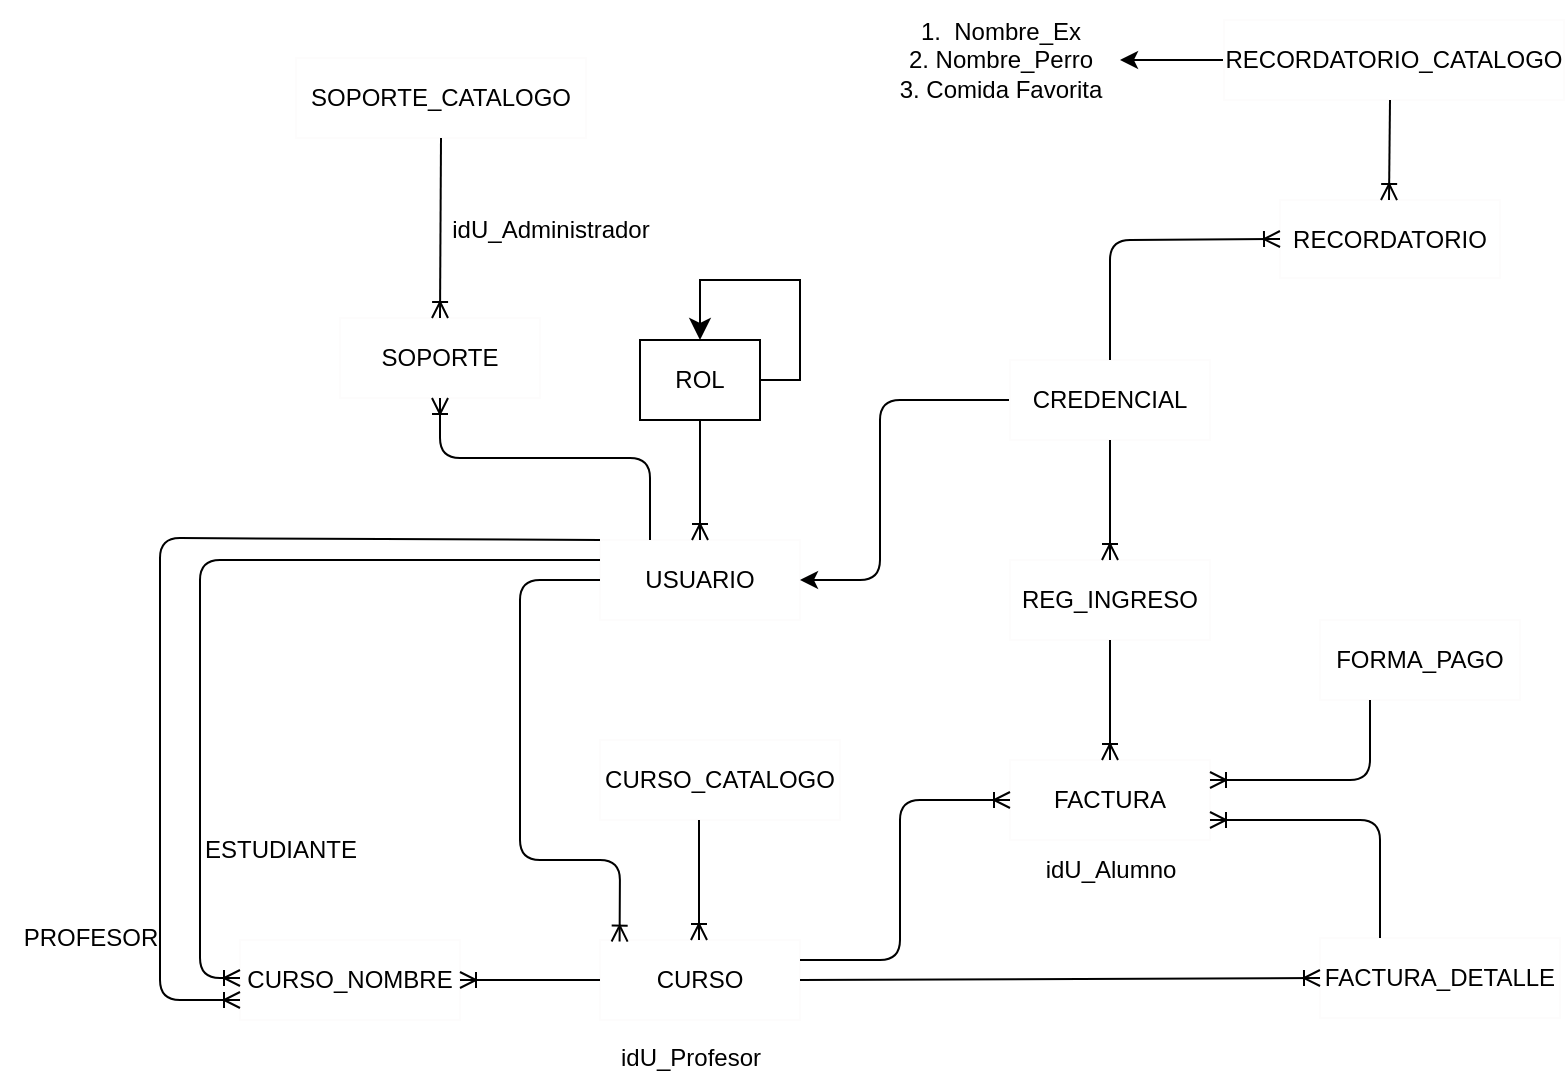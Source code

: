 <mxfile>
    <diagram id="mNkiSAIas7GZMRnO53bA" name="Page-1">
        <mxGraphModel dx="1937" dy="823" grid="1" gridSize="10" guides="1" tooltips="1" connect="1" arrows="1" fold="1" page="1" pageScale="1" pageWidth="850" pageHeight="1100" math="0" shadow="0">
            <root>
                <mxCell id="0"/>
                <mxCell id="1" parent="0"/>
                <UserObject label="ROL" treeRoot="1" id="2">
                    <mxCell style="whiteSpace=wrap;html=1;align=center;treeFolding=1;treeMoving=1;newEdgeStyle={&quot;edgeStyle&quot;:&quot;elbowEdgeStyle&quot;,&quot;startArrow&quot;:&quot;none&quot;,&quot;endArrow&quot;:&quot;none&quot;};" vertex="1" parent="1">
                        <mxGeometry x="315" y="251" width="60" height="40" as="geometry"/>
                    </mxCell>
                </UserObject>
                <mxCell id="7" value="" style="edgeStyle=segmentEdgeStyle;endArrow=classic;html=1;curved=0;rounded=0;endSize=8;startSize=8;entryX=0.5;entryY=0;entryDx=0;entryDy=0;exitX=1;exitY=0.5;exitDx=0;exitDy=0;" edge="1" parent="1" source="2" target="2">
                    <mxGeometry width="50" height="50" relative="1" as="geometry">
                        <mxPoint x="385" y="271" as="sourcePoint"/>
                        <mxPoint x="335" y="191" as="targetPoint"/>
                        <Array as="points">
                            <mxPoint x="395" y="271"/>
                            <mxPoint x="395" y="221"/>
                            <mxPoint x="345" y="221"/>
                        </Array>
                    </mxGeometry>
                </mxCell>
                <mxCell id="10" value="USUARIO" style="whiteSpace=wrap;html=1;align=center;strokeColor=#fdfcfc;" vertex="1" parent="1">
                    <mxGeometry x="295" y="351" width="100" height="40" as="geometry"/>
                </mxCell>
                <mxCell id="14" value="" style="fontSize=12;html=1;endArrow=ERoneToMany;entryX=0.5;entryY=0;entryDx=0;entryDy=0;exitX=0.5;exitY=1;exitDx=0;exitDy=0;" edge="1" parent="1" source="2" target="10">
                    <mxGeometry width="100" height="100" relative="1" as="geometry">
                        <mxPoint x="365" y="281" as="sourcePoint"/>
                        <mxPoint x="455" y="401" as="targetPoint"/>
                    </mxGeometry>
                </mxCell>
                <mxCell id="18" style="edgeStyle=none;html=1;exitX=0;exitY=0.5;exitDx=0;exitDy=0;entryX=1;entryY=0.5;entryDx=0;entryDy=0;" edge="1" parent="1" source="15" target="10">
                    <mxGeometry relative="1" as="geometry">
                        <mxPoint x="435" y="371" as="targetPoint"/>
                        <Array as="points">
                            <mxPoint x="435" y="281"/>
                            <mxPoint x="435" y="371"/>
                        </Array>
                    </mxGeometry>
                </mxCell>
                <mxCell id="15" value="CREDENCIAL" style="whiteSpace=wrap;html=1;align=center;strokeColor=#fdfcfc;" vertex="1" parent="1">
                    <mxGeometry x="500" y="261" width="100" height="40" as="geometry"/>
                </mxCell>
                <mxCell id="20" value="RECORDATORIO" style="whiteSpace=wrap;html=1;align=center;strokeColor=#fdfcfc;" vertex="1" parent="1">
                    <mxGeometry x="635" y="181" width="110" height="39" as="geometry"/>
                </mxCell>
                <mxCell id="22" value="" style="fontSize=12;html=1;endArrow=ERoneToMany;entryX=0;entryY=0.5;entryDx=0;entryDy=0;exitX=0.5;exitY=0;exitDx=0;exitDy=0;" edge="1" parent="1" source="15" target="20">
                    <mxGeometry width="100" height="100" relative="1" as="geometry">
                        <mxPoint x="545" y="201" as="sourcePoint"/>
                        <mxPoint x="595" y="211" as="targetPoint"/>
                        <Array as="points">
                            <mxPoint x="550" y="201"/>
                        </Array>
                    </mxGeometry>
                </mxCell>
                <mxCell id="53" style="edgeStyle=none;html=1;exitX=0;exitY=0.5;exitDx=0;exitDy=0;" edge="1" parent="1" source="23" target="52">
                    <mxGeometry relative="1" as="geometry"/>
                </mxCell>
                <mxCell id="23" value="RECORDATORIO_CATALOGO" style="whiteSpace=wrap;html=1;align=center;strokeColor=#fdfcfc;" vertex="1" parent="1">
                    <mxGeometry x="607" y="91" width="170" height="40" as="geometry"/>
                </mxCell>
                <mxCell id="24" value="" style="fontSize=12;html=1;endArrow=ERoneToMany;entryX=0.5;entryY=0;entryDx=0;entryDy=0;" edge="1" parent="1">
                    <mxGeometry width="100" height="100" relative="1" as="geometry">
                        <mxPoint x="690" y="131" as="sourcePoint"/>
                        <mxPoint x="689.5" y="181" as="targetPoint"/>
                    </mxGeometry>
                </mxCell>
                <mxCell id="25" value="REG_INGRESO" style="whiteSpace=wrap;html=1;align=center;strokeColor=#fdfcfc;" vertex="1" parent="1">
                    <mxGeometry x="500" y="361" width="100" height="40" as="geometry"/>
                </mxCell>
                <mxCell id="26" value="" style="fontSize=12;html=1;endArrow=ERoneToMany;exitX=0.5;exitY=1;exitDx=0;exitDy=0;entryX=0.5;entryY=0;entryDx=0;entryDy=0;" edge="1" parent="1" source="15" target="25">
                    <mxGeometry width="100" height="100" relative="1" as="geometry">
                        <mxPoint x="549.5" y="301" as="sourcePoint"/>
                        <mxPoint x="550" y="361" as="targetPoint"/>
                    </mxGeometry>
                </mxCell>
                <mxCell id="27" value="FACTURA" style="whiteSpace=wrap;html=1;align=center;strokeColor=#fdfcfc;" vertex="1" parent="1">
                    <mxGeometry x="500" y="461" width="100" height="40" as="geometry"/>
                </mxCell>
                <mxCell id="28" value="" style="fontSize=12;html=1;endArrow=ERoneToMany;exitX=0.5;exitY=1;exitDx=0;exitDy=0;entryX=0.5;entryY=0;entryDx=0;entryDy=0;" edge="1" parent="1" source="25" target="27">
                    <mxGeometry width="100" height="100" relative="1" as="geometry">
                        <mxPoint x="549.5" y="401" as="sourcePoint"/>
                        <mxPoint x="550" y="461" as="targetPoint"/>
                    </mxGeometry>
                </mxCell>
                <mxCell id="29" value="FACTURA_DETALLE" style="whiteSpace=wrap;html=1;align=center;strokeColor=#fdfcfc;" vertex="1" parent="1">
                    <mxGeometry x="655" y="550" width="120" height="40" as="geometry"/>
                </mxCell>
                <mxCell id="30" value="FORMA_PAGO" style="whiteSpace=wrap;html=1;align=center;strokeColor=#fdfcfc;" vertex="1" parent="1">
                    <mxGeometry x="655" y="391" width="100" height="40" as="geometry"/>
                </mxCell>
                <mxCell id="31" value="" style="fontSize=12;html=1;endArrow=ERoneToMany;entryX=1;entryY=0.25;entryDx=0;entryDy=0;exitX=0.25;exitY=1;exitDx=0;exitDy=0;" edge="1" parent="1" source="30" target="27">
                    <mxGeometry width="100" height="100" relative="1" as="geometry">
                        <mxPoint x="705" y="471" as="sourcePoint"/>
                        <mxPoint x="635" y="491" as="targetPoint"/>
                        <Array as="points">
                            <mxPoint x="680" y="471"/>
                        </Array>
                    </mxGeometry>
                </mxCell>
                <mxCell id="32" value="" style="fontSize=12;html=1;endArrow=ERoneToMany;entryX=1;entryY=0.75;entryDx=0;entryDy=0;exitX=0.25;exitY=0;exitDx=0;exitDy=0;" edge="1" parent="1" source="29" target="27">
                    <mxGeometry width="100" height="100" relative="1" as="geometry">
                        <mxPoint x="695" y="491" as="sourcePoint"/>
                        <mxPoint x="600" y="491" as="targetPoint"/>
                        <Array as="points">
                            <mxPoint x="685" y="491"/>
                        </Array>
                    </mxGeometry>
                </mxCell>
                <mxCell id="34" value="CURSO_CATALOGO" style="whiteSpace=wrap;html=1;align=center;strokeColor=#fdfcfc;" vertex="1" parent="1">
                    <mxGeometry x="295" y="451" width="120" height="40" as="geometry"/>
                </mxCell>
                <mxCell id="36" value="CURSO" style="whiteSpace=wrap;html=1;align=center;strokeColor=#fdfcfc;" vertex="1" parent="1">
                    <mxGeometry x="295" y="551" width="100" height="40" as="geometry"/>
                </mxCell>
                <mxCell id="38" value="" style="fontSize=12;html=1;endArrow=ERoneToMany;entryX=0.5;entryY=0;entryDx=0;entryDy=0;exitX=0.5;exitY=1;exitDx=0;exitDy=0;" edge="1" parent="1">
                    <mxGeometry width="100" height="100" relative="1" as="geometry">
                        <mxPoint x="344.5" y="491" as="sourcePoint"/>
                        <mxPoint x="344.5" y="551" as="targetPoint"/>
                    </mxGeometry>
                </mxCell>
                <mxCell id="39" value="" style="fontSize=12;html=1;endArrow=ERoneToMany;entryX=0;entryY=0.5;entryDx=0;entryDy=0;exitX=1;exitY=0.25;exitDx=0;exitDy=0;" edge="1" parent="1" source="36" target="27">
                    <mxGeometry width="100" height="100" relative="1" as="geometry">
                        <mxPoint x="445" y="561" as="sourcePoint"/>
                        <mxPoint x="499" y="491" as="targetPoint"/>
                        <Array as="points">
                            <mxPoint x="445" y="561"/>
                            <mxPoint x="445" y="481"/>
                        </Array>
                    </mxGeometry>
                </mxCell>
                <mxCell id="40" value="" style="fontSize=12;html=1;endArrow=ERoneToMany;exitX=1;exitY=0.5;exitDx=0;exitDy=0;entryX=0;entryY=0.5;entryDx=0;entryDy=0;" edge="1" parent="1" source="36" target="29">
                    <mxGeometry width="100" height="100" relative="1" as="geometry">
                        <mxPoint x="655" y="511" as="sourcePoint"/>
                        <mxPoint x="655" y="571" as="targetPoint"/>
                    </mxGeometry>
                </mxCell>
                <mxCell id="41" value="" style="fontSize=12;html=1;endArrow=ERoneToMany;entryX=0.098;entryY=0.02;entryDx=0;entryDy=0;exitX=0;exitY=0.5;exitDx=0;exitDy=0;entryPerimeter=0;" edge="1" parent="1" source="10" target="36">
                    <mxGeometry width="100" height="100" relative="1" as="geometry">
                        <mxPoint x="255" y="371" as="sourcePoint"/>
                        <mxPoint x="305" y="550" as="targetPoint"/>
                        <Array as="points">
                            <mxPoint x="255" y="371"/>
                            <mxPoint x="255" y="511"/>
                            <mxPoint x="305" y="511"/>
                        </Array>
                    </mxGeometry>
                </mxCell>
                <mxCell id="42" value="CURSO_NOMBRE" style="whiteSpace=wrap;html=1;align=center;strokeColor=#fdfcfc;" vertex="1" parent="1">
                    <mxGeometry x="115" y="551" width="110" height="40" as="geometry"/>
                </mxCell>
                <mxCell id="43" value="" style="fontSize=12;html=1;endArrow=ERoneToMany;exitX=0;exitY=0.5;exitDx=0;exitDy=0;entryX=1;entryY=0.5;entryDx=0;entryDy=0;" edge="1" parent="1" source="36" target="42">
                    <mxGeometry width="100" height="100" relative="1" as="geometry">
                        <mxPoint x="345" y="340" as="sourcePoint"/>
                        <mxPoint x="265" y="550" as="targetPoint"/>
                    </mxGeometry>
                </mxCell>
                <mxCell id="44" value="" style="fontSize=12;html=1;endArrow=ERoneToMany;entryX=0;entryY=0.75;entryDx=0;entryDy=0;exitX=0;exitY=0;exitDx=0;exitDy=0;" edge="1" parent="1" source="10" target="42">
                    <mxGeometry width="100" height="100" relative="1" as="geometry">
                        <mxPoint x="75" y="360" as="sourcePoint"/>
                        <mxPoint x="355" y="410" as="targetPoint"/>
                        <Array as="points">
                            <mxPoint x="75" y="350"/>
                            <mxPoint x="75" y="581"/>
                        </Array>
                    </mxGeometry>
                </mxCell>
                <mxCell id="45" value="" style="fontSize=12;html=1;endArrow=ERoneToMany;entryX=0.5;entryY=0;entryDx=0;entryDy=0;exitX=0;exitY=0.25;exitDx=0;exitDy=0;" edge="1" parent="1" source="10">
                    <mxGeometry width="100" height="100" relative="1" as="geometry">
                        <mxPoint x="95" y="370" as="sourcePoint"/>
                        <mxPoint x="115" y="570" as="targetPoint"/>
                        <Array as="points">
                            <mxPoint x="95" y="361"/>
                            <mxPoint x="95" y="570"/>
                        </Array>
                    </mxGeometry>
                </mxCell>
                <mxCell id="48" value="SOPORTE" style="whiteSpace=wrap;html=1;align=center;strokeColor=#fdfcfc;" vertex="1" parent="1">
                    <mxGeometry x="165" y="240" width="100" height="40" as="geometry"/>
                </mxCell>
                <mxCell id="49" value="" style="fontSize=12;html=1;endArrow=ERoneToMany;entryX=0.5;entryY=1;entryDx=0;entryDy=0;exitX=0.25;exitY=0;exitDx=0;exitDy=0;" edge="1" parent="1" source="10" target="48">
                    <mxGeometry width="100" height="100" relative="1" as="geometry">
                        <mxPoint x="315" y="350" as="sourcePoint"/>
                        <mxPoint x="385" y="440" as="targetPoint"/>
                        <Array as="points">
                            <mxPoint x="320" y="310"/>
                            <mxPoint x="215" y="310"/>
                        </Array>
                    </mxGeometry>
                </mxCell>
                <mxCell id="50" value="SOPORTE_CATALOGO" style="whiteSpace=wrap;html=1;align=center;strokeColor=#fdfcfc;" vertex="1" parent="1">
                    <mxGeometry x="143" y="110" width="145" height="40" as="geometry"/>
                </mxCell>
                <mxCell id="51" value="" style="fontSize=12;html=1;endArrow=ERoneToMany;entryX=0.5;entryY=0;entryDx=0;entryDy=0;exitX=0.5;exitY=1;exitDx=0;exitDy=0;" edge="1" parent="1" source="50" target="48">
                    <mxGeometry width="100" height="100" relative="1" as="geometry">
                        <mxPoint x="209.29" y="91" as="sourcePoint"/>
                        <mxPoint x="209.29" y="151" as="targetPoint"/>
                    </mxGeometry>
                </mxCell>
                <mxCell id="52" value="1.&amp;nbsp; Nombre_Ex&lt;br&gt;2. Nombre_Perro&lt;br&gt;3. Comida Favorita" style="text;html=1;align=center;verticalAlign=middle;resizable=0;points=[];autosize=1;strokeColor=none;fillColor=none;" vertex="1" parent="1">
                    <mxGeometry x="435" y="81" width="120" height="60" as="geometry"/>
                </mxCell>
                <mxCell id="54" value="PROFESOR" style="text;html=1;align=center;verticalAlign=middle;resizable=0;points=[];autosize=1;strokeColor=none;fillColor=none;" vertex="1" parent="1">
                    <mxGeometry x="-5" y="535" width="90" height="30" as="geometry"/>
                </mxCell>
                <mxCell id="56" value="ESTUDIANTE" style="text;html=1;align=center;verticalAlign=middle;resizable=0;points=[];autosize=1;strokeColor=none;fillColor=none;" vertex="1" parent="1">
                    <mxGeometry x="85" y="491" width="100" height="30" as="geometry"/>
                </mxCell>
                <mxCell id="59" value="idU_Profesor" style="text;html=1;align=center;verticalAlign=middle;resizable=0;points=[];autosize=1;strokeColor=none;fillColor=none;" vertex="1" parent="1">
                    <mxGeometry x="295" y="595" width="90" height="30" as="geometry"/>
                </mxCell>
                <mxCell id="61" value="idU_Alumno" style="text;html=1;align=center;verticalAlign=middle;resizable=0;points=[];autosize=1;strokeColor=none;fillColor=none;" vertex="1" parent="1">
                    <mxGeometry x="505" y="501" width="90" height="30" as="geometry"/>
                </mxCell>
                <mxCell id="62" value="idU_Administrador" style="text;html=1;align=center;verticalAlign=middle;resizable=0;points=[];autosize=1;strokeColor=none;fillColor=none;" vertex="1" parent="1">
                    <mxGeometry x="210" y="181" width="120" height="30" as="geometry"/>
                </mxCell>
            </root>
        </mxGraphModel>
    </diagram>
</mxfile>